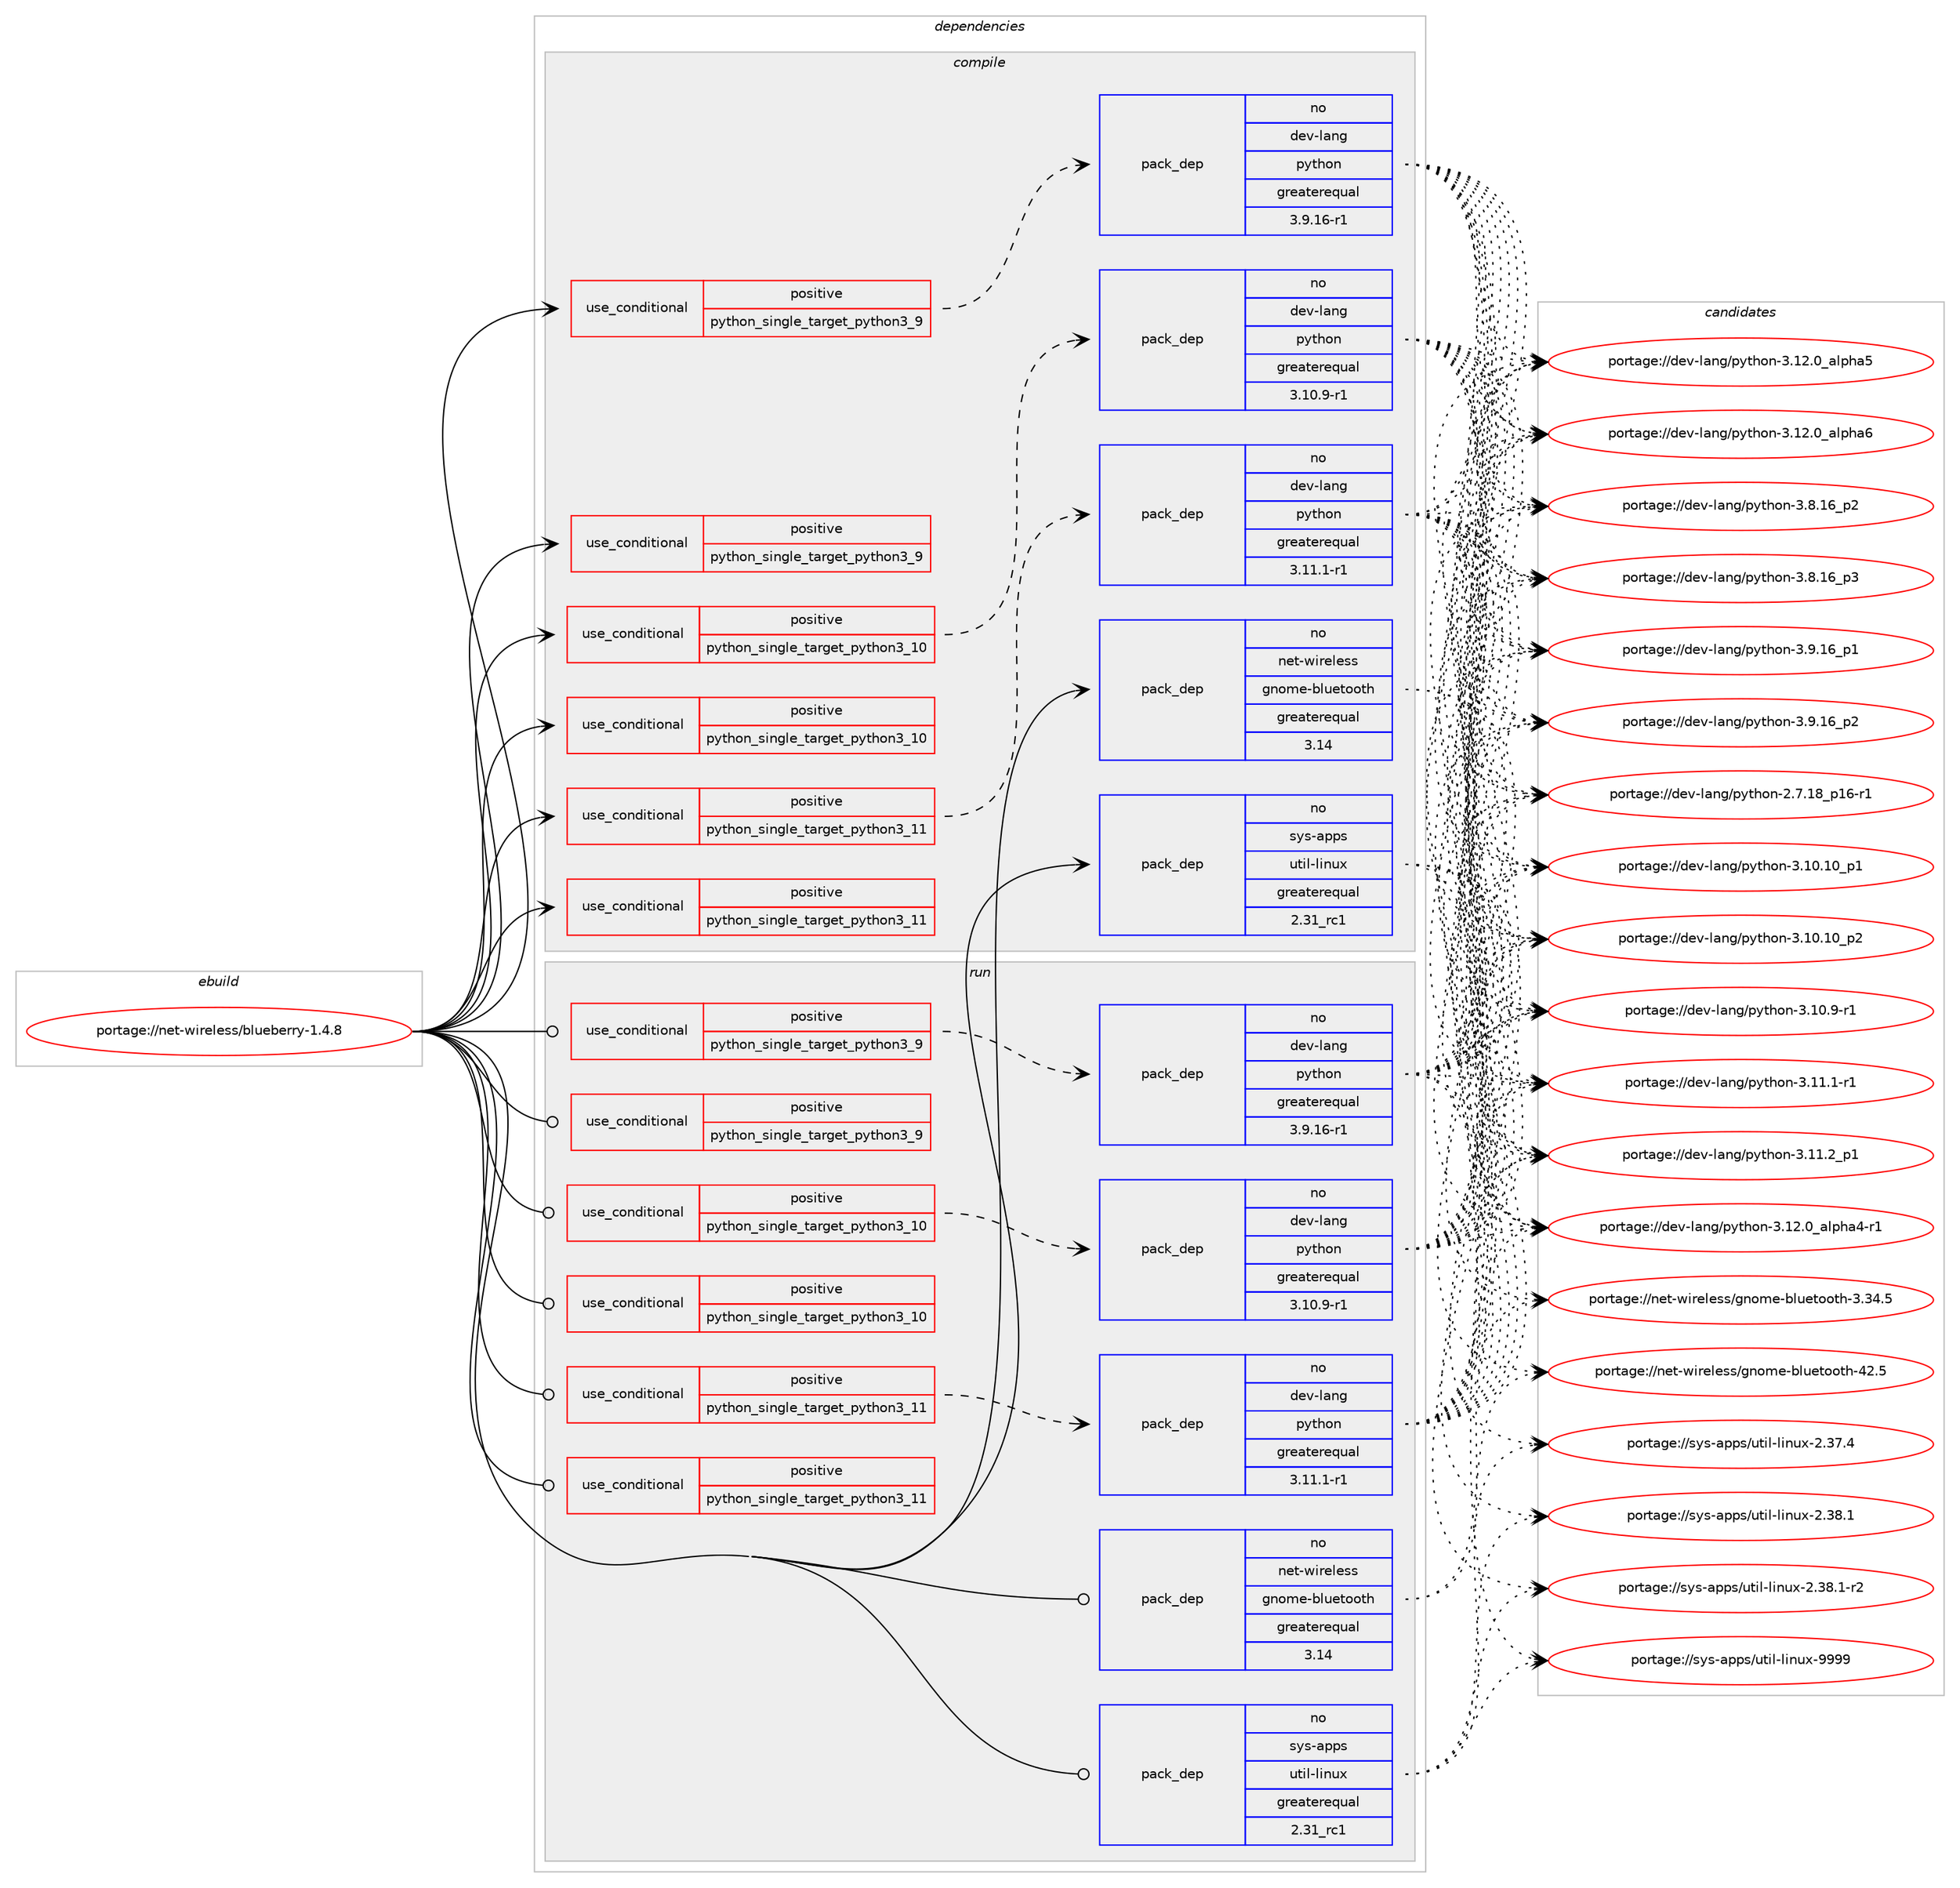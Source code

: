 digraph prolog {

# *************
# Graph options
# *************

newrank=true;
concentrate=true;
compound=true;
graph [rankdir=LR,fontname=Helvetica,fontsize=10,ranksep=1.5];#, ranksep=2.5, nodesep=0.2];
edge  [arrowhead=vee];
node  [fontname=Helvetica,fontsize=10];

# **********
# The ebuild
# **********

subgraph cluster_leftcol {
color=gray;
rank=same;
label=<<i>ebuild</i>>;
id [label="portage://net-wireless/blueberry-1.4.8", color=red, width=4, href="../net-wireless/blueberry-1.4.8.svg"];
}

# ****************
# The dependencies
# ****************

subgraph cluster_midcol {
color=gray;
label=<<i>dependencies</i>>;
subgraph cluster_compile {
fillcolor="#eeeeee";
style=filled;
label=<<i>compile</i>>;
subgraph cond44 {
dependency90 [label=<<TABLE BORDER="0" CELLBORDER="1" CELLSPACING="0" CELLPADDING="4"><TR><TD ROWSPAN="3" CELLPADDING="10">use_conditional</TD></TR><TR><TD>positive</TD></TR><TR><TD>python_single_target_python3_10</TD></TR></TABLE>>, shape=none, color=red];
subgraph pack47 {
dependency91 [label=<<TABLE BORDER="0" CELLBORDER="1" CELLSPACING="0" CELLPADDING="4" WIDTH="220"><TR><TD ROWSPAN="6" CELLPADDING="30">pack_dep</TD></TR><TR><TD WIDTH="110">no</TD></TR><TR><TD>dev-lang</TD></TR><TR><TD>python</TD></TR><TR><TD>greaterequal</TD></TR><TR><TD>3.10.9-r1</TD></TR></TABLE>>, shape=none, color=blue];
}
dependency90:e -> dependency91:w [weight=20,style="dashed",arrowhead="vee"];
}
id:e -> dependency90:w [weight=20,style="solid",arrowhead="vee"];
subgraph cond45 {
dependency92 [label=<<TABLE BORDER="0" CELLBORDER="1" CELLSPACING="0" CELLPADDING="4"><TR><TD ROWSPAN="3" CELLPADDING="10">use_conditional</TD></TR><TR><TD>positive</TD></TR><TR><TD>python_single_target_python3_10</TD></TR></TABLE>>, shape=none, color=red];
# *** BEGIN UNKNOWN DEPENDENCY TYPE (TODO) ***
# dependency92 -> package_dependency(portage://net-wireless/blueberry-1.4.8,install,no,dev-python,dbus-python,none,[,,],[],[use(enable(python_targets_python3_10),negative)])
# *** END UNKNOWN DEPENDENCY TYPE (TODO) ***

# *** BEGIN UNKNOWN DEPENDENCY TYPE (TODO) ***
# dependency92 -> package_dependency(portage://net-wireless/blueberry-1.4.8,install,no,dev-python,pygobject,none,[,,],[slot(3)],[use(enable(python_targets_python3_10),negative)])
# *** END UNKNOWN DEPENDENCY TYPE (TODO) ***

# *** BEGIN UNKNOWN DEPENDENCY TYPE (TODO) ***
# dependency92 -> package_dependency(portage://net-wireless/blueberry-1.4.8,install,no,dev-python,setproctitle,none,[,,],[],[use(enable(python_targets_python3_10),negative)])
# *** END UNKNOWN DEPENDENCY TYPE (TODO) ***

# *** BEGIN UNKNOWN DEPENDENCY TYPE (TODO) ***
# dependency92 -> package_dependency(portage://net-wireless/blueberry-1.4.8,install,no,dev-python,python3-xapp,none,[,,],[],[use(enable(python_targets_python3_10),negative)])
# *** END UNKNOWN DEPENDENCY TYPE (TODO) ***

}
id:e -> dependency92:w [weight=20,style="solid",arrowhead="vee"];
subgraph cond46 {
dependency93 [label=<<TABLE BORDER="0" CELLBORDER="1" CELLSPACING="0" CELLPADDING="4"><TR><TD ROWSPAN="3" CELLPADDING="10">use_conditional</TD></TR><TR><TD>positive</TD></TR><TR><TD>python_single_target_python3_11</TD></TR></TABLE>>, shape=none, color=red];
subgraph pack48 {
dependency94 [label=<<TABLE BORDER="0" CELLBORDER="1" CELLSPACING="0" CELLPADDING="4" WIDTH="220"><TR><TD ROWSPAN="6" CELLPADDING="30">pack_dep</TD></TR><TR><TD WIDTH="110">no</TD></TR><TR><TD>dev-lang</TD></TR><TR><TD>python</TD></TR><TR><TD>greaterequal</TD></TR><TR><TD>3.11.1-r1</TD></TR></TABLE>>, shape=none, color=blue];
}
dependency93:e -> dependency94:w [weight=20,style="dashed",arrowhead="vee"];
}
id:e -> dependency93:w [weight=20,style="solid",arrowhead="vee"];
subgraph cond47 {
dependency95 [label=<<TABLE BORDER="0" CELLBORDER="1" CELLSPACING="0" CELLPADDING="4"><TR><TD ROWSPAN="3" CELLPADDING="10">use_conditional</TD></TR><TR><TD>positive</TD></TR><TR><TD>python_single_target_python3_11</TD></TR></TABLE>>, shape=none, color=red];
# *** BEGIN UNKNOWN DEPENDENCY TYPE (TODO) ***
# dependency95 -> package_dependency(portage://net-wireless/blueberry-1.4.8,install,no,dev-python,dbus-python,none,[,,],[],[use(enable(python_targets_python3_11),negative)])
# *** END UNKNOWN DEPENDENCY TYPE (TODO) ***

# *** BEGIN UNKNOWN DEPENDENCY TYPE (TODO) ***
# dependency95 -> package_dependency(portage://net-wireless/blueberry-1.4.8,install,no,dev-python,pygobject,none,[,,],[slot(3)],[use(enable(python_targets_python3_11),negative)])
# *** END UNKNOWN DEPENDENCY TYPE (TODO) ***

# *** BEGIN UNKNOWN DEPENDENCY TYPE (TODO) ***
# dependency95 -> package_dependency(portage://net-wireless/blueberry-1.4.8,install,no,dev-python,setproctitle,none,[,,],[],[use(enable(python_targets_python3_11),negative)])
# *** END UNKNOWN DEPENDENCY TYPE (TODO) ***

# *** BEGIN UNKNOWN DEPENDENCY TYPE (TODO) ***
# dependency95 -> package_dependency(portage://net-wireless/blueberry-1.4.8,install,no,dev-python,python3-xapp,none,[,,],[],[use(enable(python_targets_python3_11),negative)])
# *** END UNKNOWN DEPENDENCY TYPE (TODO) ***

}
id:e -> dependency95:w [weight=20,style="solid",arrowhead="vee"];
subgraph cond48 {
dependency96 [label=<<TABLE BORDER="0" CELLBORDER="1" CELLSPACING="0" CELLPADDING="4"><TR><TD ROWSPAN="3" CELLPADDING="10">use_conditional</TD></TR><TR><TD>positive</TD></TR><TR><TD>python_single_target_python3_9</TD></TR></TABLE>>, shape=none, color=red];
subgraph pack49 {
dependency97 [label=<<TABLE BORDER="0" CELLBORDER="1" CELLSPACING="0" CELLPADDING="4" WIDTH="220"><TR><TD ROWSPAN="6" CELLPADDING="30">pack_dep</TD></TR><TR><TD WIDTH="110">no</TD></TR><TR><TD>dev-lang</TD></TR><TR><TD>python</TD></TR><TR><TD>greaterequal</TD></TR><TR><TD>3.9.16-r1</TD></TR></TABLE>>, shape=none, color=blue];
}
dependency96:e -> dependency97:w [weight=20,style="dashed",arrowhead="vee"];
}
id:e -> dependency96:w [weight=20,style="solid",arrowhead="vee"];
subgraph cond49 {
dependency98 [label=<<TABLE BORDER="0" CELLBORDER="1" CELLSPACING="0" CELLPADDING="4"><TR><TD ROWSPAN="3" CELLPADDING="10">use_conditional</TD></TR><TR><TD>positive</TD></TR><TR><TD>python_single_target_python3_9</TD></TR></TABLE>>, shape=none, color=red];
# *** BEGIN UNKNOWN DEPENDENCY TYPE (TODO) ***
# dependency98 -> package_dependency(portage://net-wireless/blueberry-1.4.8,install,no,dev-python,dbus-python,none,[,,],[],[use(enable(python_targets_python3_9),negative)])
# *** END UNKNOWN DEPENDENCY TYPE (TODO) ***

# *** BEGIN UNKNOWN DEPENDENCY TYPE (TODO) ***
# dependency98 -> package_dependency(portage://net-wireless/blueberry-1.4.8,install,no,dev-python,pygobject,none,[,,],[slot(3)],[use(enable(python_targets_python3_9),negative)])
# *** END UNKNOWN DEPENDENCY TYPE (TODO) ***

# *** BEGIN UNKNOWN DEPENDENCY TYPE (TODO) ***
# dependency98 -> package_dependency(portage://net-wireless/blueberry-1.4.8,install,no,dev-python,setproctitle,none,[,,],[],[use(enable(python_targets_python3_9),negative)])
# *** END UNKNOWN DEPENDENCY TYPE (TODO) ***

# *** BEGIN UNKNOWN DEPENDENCY TYPE (TODO) ***
# dependency98 -> package_dependency(portage://net-wireless/blueberry-1.4.8,install,no,dev-python,python3-xapp,none,[,,],[],[use(enable(python_targets_python3_9),negative)])
# *** END UNKNOWN DEPENDENCY TYPE (TODO) ***

}
id:e -> dependency98:w [weight=20,style="solid",arrowhead="vee"];
# *** BEGIN UNKNOWN DEPENDENCY TYPE (TODO) ***
# id -> package_dependency(portage://net-wireless/blueberry-1.4.8,install,no,net-wireless,bluez,none,[,,],[],[use(enable(obex),none)])
# *** END UNKNOWN DEPENDENCY TYPE (TODO) ***

# *** BEGIN UNKNOWN DEPENDENCY TYPE (TODO) ***
# id -> package_dependency(portage://net-wireless/blueberry-1.4.8,install,no,net-wireless,bluez-tools,none,[,,],[],[])
# *** END UNKNOWN DEPENDENCY TYPE (TODO) ***

subgraph pack50 {
dependency99 [label=<<TABLE BORDER="0" CELLBORDER="1" CELLSPACING="0" CELLPADDING="4" WIDTH="220"><TR><TD ROWSPAN="6" CELLPADDING="30">pack_dep</TD></TR><TR><TD WIDTH="110">no</TD></TR><TR><TD>net-wireless</TD></TR><TR><TD>gnome-bluetooth</TD></TR><TR><TD>greaterequal</TD></TR><TR><TD>3.14</TD></TR></TABLE>>, shape=none, color=blue];
}
id:e -> dependency99:w [weight=20,style="solid",arrowhead="vee"];
subgraph pack51 {
dependency100 [label=<<TABLE BORDER="0" CELLBORDER="1" CELLSPACING="0" CELLPADDING="4" WIDTH="220"><TR><TD ROWSPAN="6" CELLPADDING="30">pack_dep</TD></TR><TR><TD WIDTH="110">no</TD></TR><TR><TD>sys-apps</TD></TR><TR><TD>util-linux</TD></TR><TR><TD>greaterequal</TD></TR><TR><TD>2.31_rc1</TD></TR></TABLE>>, shape=none, color=blue];
}
id:e -> dependency100:w [weight=20,style="solid",arrowhead="vee"];
# *** BEGIN UNKNOWN DEPENDENCY TYPE (TODO) ***
# id -> package_dependency(portage://net-wireless/blueberry-1.4.8,install,no,x11-libs,libnotify,none,[,,],[],[use(enable(introspection),none)])
# *** END UNKNOWN DEPENDENCY TYPE (TODO) ***

# *** BEGIN UNKNOWN DEPENDENCY TYPE (TODO) ***
# id -> package_dependency(portage://net-wireless/blueberry-1.4.8,install,no,x11-misc,wmctrl,none,[,,],[],[])
# *** END UNKNOWN DEPENDENCY TYPE (TODO) ***

}
subgraph cluster_compileandrun {
fillcolor="#eeeeee";
style=filled;
label=<<i>compile and run</i>>;
}
subgraph cluster_run {
fillcolor="#eeeeee";
style=filled;
label=<<i>run</i>>;
subgraph cond50 {
dependency101 [label=<<TABLE BORDER="0" CELLBORDER="1" CELLSPACING="0" CELLPADDING="4"><TR><TD ROWSPAN="3" CELLPADDING="10">use_conditional</TD></TR><TR><TD>positive</TD></TR><TR><TD>python_single_target_python3_10</TD></TR></TABLE>>, shape=none, color=red];
subgraph pack52 {
dependency102 [label=<<TABLE BORDER="0" CELLBORDER="1" CELLSPACING="0" CELLPADDING="4" WIDTH="220"><TR><TD ROWSPAN="6" CELLPADDING="30">pack_dep</TD></TR><TR><TD WIDTH="110">no</TD></TR><TR><TD>dev-lang</TD></TR><TR><TD>python</TD></TR><TR><TD>greaterequal</TD></TR><TR><TD>3.10.9-r1</TD></TR></TABLE>>, shape=none, color=blue];
}
dependency101:e -> dependency102:w [weight=20,style="dashed",arrowhead="vee"];
}
id:e -> dependency101:w [weight=20,style="solid",arrowhead="odot"];
subgraph cond51 {
dependency103 [label=<<TABLE BORDER="0" CELLBORDER="1" CELLSPACING="0" CELLPADDING="4"><TR><TD ROWSPAN="3" CELLPADDING="10">use_conditional</TD></TR><TR><TD>positive</TD></TR><TR><TD>python_single_target_python3_10</TD></TR></TABLE>>, shape=none, color=red];
# *** BEGIN UNKNOWN DEPENDENCY TYPE (TODO) ***
# dependency103 -> package_dependency(portage://net-wireless/blueberry-1.4.8,run,no,dev-python,dbus-python,none,[,,],[],[use(enable(python_targets_python3_10),negative)])
# *** END UNKNOWN DEPENDENCY TYPE (TODO) ***

# *** BEGIN UNKNOWN DEPENDENCY TYPE (TODO) ***
# dependency103 -> package_dependency(portage://net-wireless/blueberry-1.4.8,run,no,dev-python,pygobject,none,[,,],[slot(3)],[use(enable(python_targets_python3_10),negative)])
# *** END UNKNOWN DEPENDENCY TYPE (TODO) ***

# *** BEGIN UNKNOWN DEPENDENCY TYPE (TODO) ***
# dependency103 -> package_dependency(portage://net-wireless/blueberry-1.4.8,run,no,dev-python,setproctitle,none,[,,],[],[use(enable(python_targets_python3_10),negative)])
# *** END UNKNOWN DEPENDENCY TYPE (TODO) ***

# *** BEGIN UNKNOWN DEPENDENCY TYPE (TODO) ***
# dependency103 -> package_dependency(portage://net-wireless/blueberry-1.4.8,run,no,dev-python,python3-xapp,none,[,,],[],[use(enable(python_targets_python3_10),negative)])
# *** END UNKNOWN DEPENDENCY TYPE (TODO) ***

}
id:e -> dependency103:w [weight=20,style="solid",arrowhead="odot"];
subgraph cond52 {
dependency104 [label=<<TABLE BORDER="0" CELLBORDER="1" CELLSPACING="0" CELLPADDING="4"><TR><TD ROWSPAN="3" CELLPADDING="10">use_conditional</TD></TR><TR><TD>positive</TD></TR><TR><TD>python_single_target_python3_11</TD></TR></TABLE>>, shape=none, color=red];
subgraph pack53 {
dependency105 [label=<<TABLE BORDER="0" CELLBORDER="1" CELLSPACING="0" CELLPADDING="4" WIDTH="220"><TR><TD ROWSPAN="6" CELLPADDING="30">pack_dep</TD></TR><TR><TD WIDTH="110">no</TD></TR><TR><TD>dev-lang</TD></TR><TR><TD>python</TD></TR><TR><TD>greaterequal</TD></TR><TR><TD>3.11.1-r1</TD></TR></TABLE>>, shape=none, color=blue];
}
dependency104:e -> dependency105:w [weight=20,style="dashed",arrowhead="vee"];
}
id:e -> dependency104:w [weight=20,style="solid",arrowhead="odot"];
subgraph cond53 {
dependency106 [label=<<TABLE BORDER="0" CELLBORDER="1" CELLSPACING="0" CELLPADDING="4"><TR><TD ROWSPAN="3" CELLPADDING="10">use_conditional</TD></TR><TR><TD>positive</TD></TR><TR><TD>python_single_target_python3_11</TD></TR></TABLE>>, shape=none, color=red];
# *** BEGIN UNKNOWN DEPENDENCY TYPE (TODO) ***
# dependency106 -> package_dependency(portage://net-wireless/blueberry-1.4.8,run,no,dev-python,dbus-python,none,[,,],[],[use(enable(python_targets_python3_11),negative)])
# *** END UNKNOWN DEPENDENCY TYPE (TODO) ***

# *** BEGIN UNKNOWN DEPENDENCY TYPE (TODO) ***
# dependency106 -> package_dependency(portage://net-wireless/blueberry-1.4.8,run,no,dev-python,pygobject,none,[,,],[slot(3)],[use(enable(python_targets_python3_11),negative)])
# *** END UNKNOWN DEPENDENCY TYPE (TODO) ***

# *** BEGIN UNKNOWN DEPENDENCY TYPE (TODO) ***
# dependency106 -> package_dependency(portage://net-wireless/blueberry-1.4.8,run,no,dev-python,setproctitle,none,[,,],[],[use(enable(python_targets_python3_11),negative)])
# *** END UNKNOWN DEPENDENCY TYPE (TODO) ***

# *** BEGIN UNKNOWN DEPENDENCY TYPE (TODO) ***
# dependency106 -> package_dependency(portage://net-wireless/blueberry-1.4.8,run,no,dev-python,python3-xapp,none,[,,],[],[use(enable(python_targets_python3_11),negative)])
# *** END UNKNOWN DEPENDENCY TYPE (TODO) ***

}
id:e -> dependency106:w [weight=20,style="solid",arrowhead="odot"];
subgraph cond54 {
dependency107 [label=<<TABLE BORDER="0" CELLBORDER="1" CELLSPACING="0" CELLPADDING="4"><TR><TD ROWSPAN="3" CELLPADDING="10">use_conditional</TD></TR><TR><TD>positive</TD></TR><TR><TD>python_single_target_python3_9</TD></TR></TABLE>>, shape=none, color=red];
subgraph pack54 {
dependency108 [label=<<TABLE BORDER="0" CELLBORDER="1" CELLSPACING="0" CELLPADDING="4" WIDTH="220"><TR><TD ROWSPAN="6" CELLPADDING="30">pack_dep</TD></TR><TR><TD WIDTH="110">no</TD></TR><TR><TD>dev-lang</TD></TR><TR><TD>python</TD></TR><TR><TD>greaterequal</TD></TR><TR><TD>3.9.16-r1</TD></TR></TABLE>>, shape=none, color=blue];
}
dependency107:e -> dependency108:w [weight=20,style="dashed",arrowhead="vee"];
}
id:e -> dependency107:w [weight=20,style="solid",arrowhead="odot"];
subgraph cond55 {
dependency109 [label=<<TABLE BORDER="0" CELLBORDER="1" CELLSPACING="0" CELLPADDING="4"><TR><TD ROWSPAN="3" CELLPADDING="10">use_conditional</TD></TR><TR><TD>positive</TD></TR><TR><TD>python_single_target_python3_9</TD></TR></TABLE>>, shape=none, color=red];
# *** BEGIN UNKNOWN DEPENDENCY TYPE (TODO) ***
# dependency109 -> package_dependency(portage://net-wireless/blueberry-1.4.8,run,no,dev-python,dbus-python,none,[,,],[],[use(enable(python_targets_python3_9),negative)])
# *** END UNKNOWN DEPENDENCY TYPE (TODO) ***

# *** BEGIN UNKNOWN DEPENDENCY TYPE (TODO) ***
# dependency109 -> package_dependency(portage://net-wireless/blueberry-1.4.8,run,no,dev-python,pygobject,none,[,,],[slot(3)],[use(enable(python_targets_python3_9),negative)])
# *** END UNKNOWN DEPENDENCY TYPE (TODO) ***

# *** BEGIN UNKNOWN DEPENDENCY TYPE (TODO) ***
# dependency109 -> package_dependency(portage://net-wireless/blueberry-1.4.8,run,no,dev-python,setproctitle,none,[,,],[],[use(enable(python_targets_python3_9),negative)])
# *** END UNKNOWN DEPENDENCY TYPE (TODO) ***

# *** BEGIN UNKNOWN DEPENDENCY TYPE (TODO) ***
# dependency109 -> package_dependency(portage://net-wireless/blueberry-1.4.8,run,no,dev-python,python3-xapp,none,[,,],[],[use(enable(python_targets_python3_9),negative)])
# *** END UNKNOWN DEPENDENCY TYPE (TODO) ***

}
id:e -> dependency109:w [weight=20,style="solid",arrowhead="odot"];
# *** BEGIN UNKNOWN DEPENDENCY TYPE (TODO) ***
# id -> package_dependency(portage://net-wireless/blueberry-1.4.8,run,no,net-wireless,bluez,none,[,,],[],[use(enable(obex),none)])
# *** END UNKNOWN DEPENDENCY TYPE (TODO) ***

# *** BEGIN UNKNOWN DEPENDENCY TYPE (TODO) ***
# id -> package_dependency(portage://net-wireless/blueberry-1.4.8,run,no,net-wireless,bluez-tools,none,[,,],[],[])
# *** END UNKNOWN DEPENDENCY TYPE (TODO) ***

subgraph pack55 {
dependency110 [label=<<TABLE BORDER="0" CELLBORDER="1" CELLSPACING="0" CELLPADDING="4" WIDTH="220"><TR><TD ROWSPAN="6" CELLPADDING="30">pack_dep</TD></TR><TR><TD WIDTH="110">no</TD></TR><TR><TD>net-wireless</TD></TR><TR><TD>gnome-bluetooth</TD></TR><TR><TD>greaterequal</TD></TR><TR><TD>3.14</TD></TR></TABLE>>, shape=none, color=blue];
}
id:e -> dependency110:w [weight=20,style="solid",arrowhead="odot"];
subgraph pack56 {
dependency111 [label=<<TABLE BORDER="0" CELLBORDER="1" CELLSPACING="0" CELLPADDING="4" WIDTH="220"><TR><TD ROWSPAN="6" CELLPADDING="30">pack_dep</TD></TR><TR><TD WIDTH="110">no</TD></TR><TR><TD>sys-apps</TD></TR><TR><TD>util-linux</TD></TR><TR><TD>greaterequal</TD></TR><TR><TD>2.31_rc1</TD></TR></TABLE>>, shape=none, color=blue];
}
id:e -> dependency111:w [weight=20,style="solid",arrowhead="odot"];
# *** BEGIN UNKNOWN DEPENDENCY TYPE (TODO) ***
# id -> package_dependency(portage://net-wireless/blueberry-1.4.8,run,no,x11-libs,libnotify,none,[,,],[],[use(enable(introspection),none)])
# *** END UNKNOWN DEPENDENCY TYPE (TODO) ***

# *** BEGIN UNKNOWN DEPENDENCY TYPE (TODO) ***
# id -> package_dependency(portage://net-wireless/blueberry-1.4.8,run,no,x11-misc,wmctrl,none,[,,],[],[])
# *** END UNKNOWN DEPENDENCY TYPE (TODO) ***

}
}

# **************
# The candidates
# **************

subgraph cluster_choices {
rank=same;
color=gray;
label=<<i>candidates</i>>;

subgraph choice47 {
color=black;
nodesep=1;
choice100101118451089711010347112121116104111110455046554649569511249544511449 [label="portage://dev-lang/python-2.7.18_p16-r1", color=red, width=4,href="../dev-lang/python-2.7.18_p16-r1.svg"];
choice10010111845108971101034711212111610411111045514649484649489511249 [label="portage://dev-lang/python-3.10.10_p1", color=red, width=4,href="../dev-lang/python-3.10.10_p1.svg"];
choice10010111845108971101034711212111610411111045514649484649489511250 [label="portage://dev-lang/python-3.10.10_p2", color=red, width=4,href="../dev-lang/python-3.10.10_p2.svg"];
choice100101118451089711010347112121116104111110455146494846574511449 [label="portage://dev-lang/python-3.10.9-r1", color=red, width=4,href="../dev-lang/python-3.10.9-r1.svg"];
choice100101118451089711010347112121116104111110455146494946494511449 [label="portage://dev-lang/python-3.11.1-r1", color=red, width=4,href="../dev-lang/python-3.11.1-r1.svg"];
choice100101118451089711010347112121116104111110455146494946509511249 [label="portage://dev-lang/python-3.11.2_p1", color=red, width=4,href="../dev-lang/python-3.11.2_p1.svg"];
choice10010111845108971101034711212111610411111045514649504648959710811210497524511449 [label="portage://dev-lang/python-3.12.0_alpha4-r1", color=red, width=4,href="../dev-lang/python-3.12.0_alpha4-r1.svg"];
choice1001011184510897110103471121211161041111104551464950464895971081121049753 [label="portage://dev-lang/python-3.12.0_alpha5", color=red, width=4,href="../dev-lang/python-3.12.0_alpha5.svg"];
choice1001011184510897110103471121211161041111104551464950464895971081121049754 [label="portage://dev-lang/python-3.12.0_alpha6", color=red, width=4,href="../dev-lang/python-3.12.0_alpha6.svg"];
choice100101118451089711010347112121116104111110455146564649549511250 [label="portage://dev-lang/python-3.8.16_p2", color=red, width=4,href="../dev-lang/python-3.8.16_p2.svg"];
choice100101118451089711010347112121116104111110455146564649549511251 [label="portage://dev-lang/python-3.8.16_p3", color=red, width=4,href="../dev-lang/python-3.8.16_p3.svg"];
choice100101118451089711010347112121116104111110455146574649549511249 [label="portage://dev-lang/python-3.9.16_p1", color=red, width=4,href="../dev-lang/python-3.9.16_p1.svg"];
choice100101118451089711010347112121116104111110455146574649549511250 [label="portage://dev-lang/python-3.9.16_p2", color=red, width=4,href="../dev-lang/python-3.9.16_p2.svg"];
dependency91:e -> choice100101118451089711010347112121116104111110455046554649569511249544511449:w [style=dotted,weight="100"];
dependency91:e -> choice10010111845108971101034711212111610411111045514649484649489511249:w [style=dotted,weight="100"];
dependency91:e -> choice10010111845108971101034711212111610411111045514649484649489511250:w [style=dotted,weight="100"];
dependency91:e -> choice100101118451089711010347112121116104111110455146494846574511449:w [style=dotted,weight="100"];
dependency91:e -> choice100101118451089711010347112121116104111110455146494946494511449:w [style=dotted,weight="100"];
dependency91:e -> choice100101118451089711010347112121116104111110455146494946509511249:w [style=dotted,weight="100"];
dependency91:e -> choice10010111845108971101034711212111610411111045514649504648959710811210497524511449:w [style=dotted,weight="100"];
dependency91:e -> choice1001011184510897110103471121211161041111104551464950464895971081121049753:w [style=dotted,weight="100"];
dependency91:e -> choice1001011184510897110103471121211161041111104551464950464895971081121049754:w [style=dotted,weight="100"];
dependency91:e -> choice100101118451089711010347112121116104111110455146564649549511250:w [style=dotted,weight="100"];
dependency91:e -> choice100101118451089711010347112121116104111110455146564649549511251:w [style=dotted,weight="100"];
dependency91:e -> choice100101118451089711010347112121116104111110455146574649549511249:w [style=dotted,weight="100"];
dependency91:e -> choice100101118451089711010347112121116104111110455146574649549511250:w [style=dotted,weight="100"];
}
subgraph choice48 {
color=black;
nodesep=1;
choice100101118451089711010347112121116104111110455046554649569511249544511449 [label="portage://dev-lang/python-2.7.18_p16-r1", color=red, width=4,href="../dev-lang/python-2.7.18_p16-r1.svg"];
choice10010111845108971101034711212111610411111045514649484649489511249 [label="portage://dev-lang/python-3.10.10_p1", color=red, width=4,href="../dev-lang/python-3.10.10_p1.svg"];
choice10010111845108971101034711212111610411111045514649484649489511250 [label="portage://dev-lang/python-3.10.10_p2", color=red, width=4,href="../dev-lang/python-3.10.10_p2.svg"];
choice100101118451089711010347112121116104111110455146494846574511449 [label="portage://dev-lang/python-3.10.9-r1", color=red, width=4,href="../dev-lang/python-3.10.9-r1.svg"];
choice100101118451089711010347112121116104111110455146494946494511449 [label="portage://dev-lang/python-3.11.1-r1", color=red, width=4,href="../dev-lang/python-3.11.1-r1.svg"];
choice100101118451089711010347112121116104111110455146494946509511249 [label="portage://dev-lang/python-3.11.2_p1", color=red, width=4,href="../dev-lang/python-3.11.2_p1.svg"];
choice10010111845108971101034711212111610411111045514649504648959710811210497524511449 [label="portage://dev-lang/python-3.12.0_alpha4-r1", color=red, width=4,href="../dev-lang/python-3.12.0_alpha4-r1.svg"];
choice1001011184510897110103471121211161041111104551464950464895971081121049753 [label="portage://dev-lang/python-3.12.0_alpha5", color=red, width=4,href="../dev-lang/python-3.12.0_alpha5.svg"];
choice1001011184510897110103471121211161041111104551464950464895971081121049754 [label="portage://dev-lang/python-3.12.0_alpha6", color=red, width=4,href="../dev-lang/python-3.12.0_alpha6.svg"];
choice100101118451089711010347112121116104111110455146564649549511250 [label="portage://dev-lang/python-3.8.16_p2", color=red, width=4,href="../dev-lang/python-3.8.16_p2.svg"];
choice100101118451089711010347112121116104111110455146564649549511251 [label="portage://dev-lang/python-3.8.16_p3", color=red, width=4,href="../dev-lang/python-3.8.16_p3.svg"];
choice100101118451089711010347112121116104111110455146574649549511249 [label="portage://dev-lang/python-3.9.16_p1", color=red, width=4,href="../dev-lang/python-3.9.16_p1.svg"];
choice100101118451089711010347112121116104111110455146574649549511250 [label="portage://dev-lang/python-3.9.16_p2", color=red, width=4,href="../dev-lang/python-3.9.16_p2.svg"];
dependency94:e -> choice100101118451089711010347112121116104111110455046554649569511249544511449:w [style=dotted,weight="100"];
dependency94:e -> choice10010111845108971101034711212111610411111045514649484649489511249:w [style=dotted,weight="100"];
dependency94:e -> choice10010111845108971101034711212111610411111045514649484649489511250:w [style=dotted,weight="100"];
dependency94:e -> choice100101118451089711010347112121116104111110455146494846574511449:w [style=dotted,weight="100"];
dependency94:e -> choice100101118451089711010347112121116104111110455146494946494511449:w [style=dotted,weight="100"];
dependency94:e -> choice100101118451089711010347112121116104111110455146494946509511249:w [style=dotted,weight="100"];
dependency94:e -> choice10010111845108971101034711212111610411111045514649504648959710811210497524511449:w [style=dotted,weight="100"];
dependency94:e -> choice1001011184510897110103471121211161041111104551464950464895971081121049753:w [style=dotted,weight="100"];
dependency94:e -> choice1001011184510897110103471121211161041111104551464950464895971081121049754:w [style=dotted,weight="100"];
dependency94:e -> choice100101118451089711010347112121116104111110455146564649549511250:w [style=dotted,weight="100"];
dependency94:e -> choice100101118451089711010347112121116104111110455146564649549511251:w [style=dotted,weight="100"];
dependency94:e -> choice100101118451089711010347112121116104111110455146574649549511249:w [style=dotted,weight="100"];
dependency94:e -> choice100101118451089711010347112121116104111110455146574649549511250:w [style=dotted,weight="100"];
}
subgraph choice49 {
color=black;
nodesep=1;
choice100101118451089711010347112121116104111110455046554649569511249544511449 [label="portage://dev-lang/python-2.7.18_p16-r1", color=red, width=4,href="../dev-lang/python-2.7.18_p16-r1.svg"];
choice10010111845108971101034711212111610411111045514649484649489511249 [label="portage://dev-lang/python-3.10.10_p1", color=red, width=4,href="../dev-lang/python-3.10.10_p1.svg"];
choice10010111845108971101034711212111610411111045514649484649489511250 [label="portage://dev-lang/python-3.10.10_p2", color=red, width=4,href="../dev-lang/python-3.10.10_p2.svg"];
choice100101118451089711010347112121116104111110455146494846574511449 [label="portage://dev-lang/python-3.10.9-r1", color=red, width=4,href="../dev-lang/python-3.10.9-r1.svg"];
choice100101118451089711010347112121116104111110455146494946494511449 [label="portage://dev-lang/python-3.11.1-r1", color=red, width=4,href="../dev-lang/python-3.11.1-r1.svg"];
choice100101118451089711010347112121116104111110455146494946509511249 [label="portage://dev-lang/python-3.11.2_p1", color=red, width=4,href="../dev-lang/python-3.11.2_p1.svg"];
choice10010111845108971101034711212111610411111045514649504648959710811210497524511449 [label="portage://dev-lang/python-3.12.0_alpha4-r1", color=red, width=4,href="../dev-lang/python-3.12.0_alpha4-r1.svg"];
choice1001011184510897110103471121211161041111104551464950464895971081121049753 [label="portage://dev-lang/python-3.12.0_alpha5", color=red, width=4,href="../dev-lang/python-3.12.0_alpha5.svg"];
choice1001011184510897110103471121211161041111104551464950464895971081121049754 [label="portage://dev-lang/python-3.12.0_alpha6", color=red, width=4,href="../dev-lang/python-3.12.0_alpha6.svg"];
choice100101118451089711010347112121116104111110455146564649549511250 [label="portage://dev-lang/python-3.8.16_p2", color=red, width=4,href="../dev-lang/python-3.8.16_p2.svg"];
choice100101118451089711010347112121116104111110455146564649549511251 [label="portage://dev-lang/python-3.8.16_p3", color=red, width=4,href="../dev-lang/python-3.8.16_p3.svg"];
choice100101118451089711010347112121116104111110455146574649549511249 [label="portage://dev-lang/python-3.9.16_p1", color=red, width=4,href="../dev-lang/python-3.9.16_p1.svg"];
choice100101118451089711010347112121116104111110455146574649549511250 [label="portage://dev-lang/python-3.9.16_p2", color=red, width=4,href="../dev-lang/python-3.9.16_p2.svg"];
dependency97:e -> choice100101118451089711010347112121116104111110455046554649569511249544511449:w [style=dotted,weight="100"];
dependency97:e -> choice10010111845108971101034711212111610411111045514649484649489511249:w [style=dotted,weight="100"];
dependency97:e -> choice10010111845108971101034711212111610411111045514649484649489511250:w [style=dotted,weight="100"];
dependency97:e -> choice100101118451089711010347112121116104111110455146494846574511449:w [style=dotted,weight="100"];
dependency97:e -> choice100101118451089711010347112121116104111110455146494946494511449:w [style=dotted,weight="100"];
dependency97:e -> choice100101118451089711010347112121116104111110455146494946509511249:w [style=dotted,weight="100"];
dependency97:e -> choice10010111845108971101034711212111610411111045514649504648959710811210497524511449:w [style=dotted,weight="100"];
dependency97:e -> choice1001011184510897110103471121211161041111104551464950464895971081121049753:w [style=dotted,weight="100"];
dependency97:e -> choice1001011184510897110103471121211161041111104551464950464895971081121049754:w [style=dotted,weight="100"];
dependency97:e -> choice100101118451089711010347112121116104111110455146564649549511250:w [style=dotted,weight="100"];
dependency97:e -> choice100101118451089711010347112121116104111110455146564649549511251:w [style=dotted,weight="100"];
dependency97:e -> choice100101118451089711010347112121116104111110455146574649549511249:w [style=dotted,weight="100"];
dependency97:e -> choice100101118451089711010347112121116104111110455146574649549511250:w [style=dotted,weight="100"];
}
subgraph choice50 {
color=black;
nodesep=1;
choice1101011164511910511410110810111511547103110111109101459810811710111611111111610445514651524653 [label="portage://net-wireless/gnome-bluetooth-3.34.5", color=red, width=4,href="../net-wireless/gnome-bluetooth-3.34.5.svg"];
choice110101116451191051141011081011151154710311011110910145981081171011161111111161044552504653 [label="portage://net-wireless/gnome-bluetooth-42.5", color=red, width=4,href="../net-wireless/gnome-bluetooth-42.5.svg"];
dependency99:e -> choice1101011164511910511410110810111511547103110111109101459810811710111611111111610445514651524653:w [style=dotted,weight="100"];
dependency99:e -> choice110101116451191051141011081011151154710311011110910145981081171011161111111161044552504653:w [style=dotted,weight="100"];
}
subgraph choice51 {
color=black;
nodesep=1;
choice1151211154597112112115471171161051084510810511011712045504651554652 [label="portage://sys-apps/util-linux-2.37.4", color=red, width=4,href="../sys-apps/util-linux-2.37.4.svg"];
choice1151211154597112112115471171161051084510810511011712045504651564649 [label="portage://sys-apps/util-linux-2.38.1", color=red, width=4,href="../sys-apps/util-linux-2.38.1.svg"];
choice11512111545971121121154711711610510845108105110117120455046515646494511450 [label="portage://sys-apps/util-linux-2.38.1-r2", color=red, width=4,href="../sys-apps/util-linux-2.38.1-r2.svg"];
choice115121115459711211211547117116105108451081051101171204557575757 [label="portage://sys-apps/util-linux-9999", color=red, width=4,href="../sys-apps/util-linux-9999.svg"];
dependency100:e -> choice1151211154597112112115471171161051084510810511011712045504651554652:w [style=dotted,weight="100"];
dependency100:e -> choice1151211154597112112115471171161051084510810511011712045504651564649:w [style=dotted,weight="100"];
dependency100:e -> choice11512111545971121121154711711610510845108105110117120455046515646494511450:w [style=dotted,weight="100"];
dependency100:e -> choice115121115459711211211547117116105108451081051101171204557575757:w [style=dotted,weight="100"];
}
subgraph choice52 {
color=black;
nodesep=1;
choice100101118451089711010347112121116104111110455046554649569511249544511449 [label="portage://dev-lang/python-2.7.18_p16-r1", color=red, width=4,href="../dev-lang/python-2.7.18_p16-r1.svg"];
choice10010111845108971101034711212111610411111045514649484649489511249 [label="portage://dev-lang/python-3.10.10_p1", color=red, width=4,href="../dev-lang/python-3.10.10_p1.svg"];
choice10010111845108971101034711212111610411111045514649484649489511250 [label="portage://dev-lang/python-3.10.10_p2", color=red, width=4,href="../dev-lang/python-3.10.10_p2.svg"];
choice100101118451089711010347112121116104111110455146494846574511449 [label="portage://dev-lang/python-3.10.9-r1", color=red, width=4,href="../dev-lang/python-3.10.9-r1.svg"];
choice100101118451089711010347112121116104111110455146494946494511449 [label="portage://dev-lang/python-3.11.1-r1", color=red, width=4,href="../dev-lang/python-3.11.1-r1.svg"];
choice100101118451089711010347112121116104111110455146494946509511249 [label="portage://dev-lang/python-3.11.2_p1", color=red, width=4,href="../dev-lang/python-3.11.2_p1.svg"];
choice10010111845108971101034711212111610411111045514649504648959710811210497524511449 [label="portage://dev-lang/python-3.12.0_alpha4-r1", color=red, width=4,href="../dev-lang/python-3.12.0_alpha4-r1.svg"];
choice1001011184510897110103471121211161041111104551464950464895971081121049753 [label="portage://dev-lang/python-3.12.0_alpha5", color=red, width=4,href="../dev-lang/python-3.12.0_alpha5.svg"];
choice1001011184510897110103471121211161041111104551464950464895971081121049754 [label="portage://dev-lang/python-3.12.0_alpha6", color=red, width=4,href="../dev-lang/python-3.12.0_alpha6.svg"];
choice100101118451089711010347112121116104111110455146564649549511250 [label="portage://dev-lang/python-3.8.16_p2", color=red, width=4,href="../dev-lang/python-3.8.16_p2.svg"];
choice100101118451089711010347112121116104111110455146564649549511251 [label="portage://dev-lang/python-3.8.16_p3", color=red, width=4,href="../dev-lang/python-3.8.16_p3.svg"];
choice100101118451089711010347112121116104111110455146574649549511249 [label="portage://dev-lang/python-3.9.16_p1", color=red, width=4,href="../dev-lang/python-3.9.16_p1.svg"];
choice100101118451089711010347112121116104111110455146574649549511250 [label="portage://dev-lang/python-3.9.16_p2", color=red, width=4,href="../dev-lang/python-3.9.16_p2.svg"];
dependency102:e -> choice100101118451089711010347112121116104111110455046554649569511249544511449:w [style=dotted,weight="100"];
dependency102:e -> choice10010111845108971101034711212111610411111045514649484649489511249:w [style=dotted,weight="100"];
dependency102:e -> choice10010111845108971101034711212111610411111045514649484649489511250:w [style=dotted,weight="100"];
dependency102:e -> choice100101118451089711010347112121116104111110455146494846574511449:w [style=dotted,weight="100"];
dependency102:e -> choice100101118451089711010347112121116104111110455146494946494511449:w [style=dotted,weight="100"];
dependency102:e -> choice100101118451089711010347112121116104111110455146494946509511249:w [style=dotted,weight="100"];
dependency102:e -> choice10010111845108971101034711212111610411111045514649504648959710811210497524511449:w [style=dotted,weight="100"];
dependency102:e -> choice1001011184510897110103471121211161041111104551464950464895971081121049753:w [style=dotted,weight="100"];
dependency102:e -> choice1001011184510897110103471121211161041111104551464950464895971081121049754:w [style=dotted,weight="100"];
dependency102:e -> choice100101118451089711010347112121116104111110455146564649549511250:w [style=dotted,weight="100"];
dependency102:e -> choice100101118451089711010347112121116104111110455146564649549511251:w [style=dotted,weight="100"];
dependency102:e -> choice100101118451089711010347112121116104111110455146574649549511249:w [style=dotted,weight="100"];
dependency102:e -> choice100101118451089711010347112121116104111110455146574649549511250:w [style=dotted,weight="100"];
}
subgraph choice53 {
color=black;
nodesep=1;
choice100101118451089711010347112121116104111110455046554649569511249544511449 [label="portage://dev-lang/python-2.7.18_p16-r1", color=red, width=4,href="../dev-lang/python-2.7.18_p16-r1.svg"];
choice10010111845108971101034711212111610411111045514649484649489511249 [label="portage://dev-lang/python-3.10.10_p1", color=red, width=4,href="../dev-lang/python-3.10.10_p1.svg"];
choice10010111845108971101034711212111610411111045514649484649489511250 [label="portage://dev-lang/python-3.10.10_p2", color=red, width=4,href="../dev-lang/python-3.10.10_p2.svg"];
choice100101118451089711010347112121116104111110455146494846574511449 [label="portage://dev-lang/python-3.10.9-r1", color=red, width=4,href="../dev-lang/python-3.10.9-r1.svg"];
choice100101118451089711010347112121116104111110455146494946494511449 [label="portage://dev-lang/python-3.11.1-r1", color=red, width=4,href="../dev-lang/python-3.11.1-r1.svg"];
choice100101118451089711010347112121116104111110455146494946509511249 [label="portage://dev-lang/python-3.11.2_p1", color=red, width=4,href="../dev-lang/python-3.11.2_p1.svg"];
choice10010111845108971101034711212111610411111045514649504648959710811210497524511449 [label="portage://dev-lang/python-3.12.0_alpha4-r1", color=red, width=4,href="../dev-lang/python-3.12.0_alpha4-r1.svg"];
choice1001011184510897110103471121211161041111104551464950464895971081121049753 [label="portage://dev-lang/python-3.12.0_alpha5", color=red, width=4,href="../dev-lang/python-3.12.0_alpha5.svg"];
choice1001011184510897110103471121211161041111104551464950464895971081121049754 [label="portage://dev-lang/python-3.12.0_alpha6", color=red, width=4,href="../dev-lang/python-3.12.0_alpha6.svg"];
choice100101118451089711010347112121116104111110455146564649549511250 [label="portage://dev-lang/python-3.8.16_p2", color=red, width=4,href="../dev-lang/python-3.8.16_p2.svg"];
choice100101118451089711010347112121116104111110455146564649549511251 [label="portage://dev-lang/python-3.8.16_p3", color=red, width=4,href="../dev-lang/python-3.8.16_p3.svg"];
choice100101118451089711010347112121116104111110455146574649549511249 [label="portage://dev-lang/python-3.9.16_p1", color=red, width=4,href="../dev-lang/python-3.9.16_p1.svg"];
choice100101118451089711010347112121116104111110455146574649549511250 [label="portage://dev-lang/python-3.9.16_p2", color=red, width=4,href="../dev-lang/python-3.9.16_p2.svg"];
dependency105:e -> choice100101118451089711010347112121116104111110455046554649569511249544511449:w [style=dotted,weight="100"];
dependency105:e -> choice10010111845108971101034711212111610411111045514649484649489511249:w [style=dotted,weight="100"];
dependency105:e -> choice10010111845108971101034711212111610411111045514649484649489511250:w [style=dotted,weight="100"];
dependency105:e -> choice100101118451089711010347112121116104111110455146494846574511449:w [style=dotted,weight="100"];
dependency105:e -> choice100101118451089711010347112121116104111110455146494946494511449:w [style=dotted,weight="100"];
dependency105:e -> choice100101118451089711010347112121116104111110455146494946509511249:w [style=dotted,weight="100"];
dependency105:e -> choice10010111845108971101034711212111610411111045514649504648959710811210497524511449:w [style=dotted,weight="100"];
dependency105:e -> choice1001011184510897110103471121211161041111104551464950464895971081121049753:w [style=dotted,weight="100"];
dependency105:e -> choice1001011184510897110103471121211161041111104551464950464895971081121049754:w [style=dotted,weight="100"];
dependency105:e -> choice100101118451089711010347112121116104111110455146564649549511250:w [style=dotted,weight="100"];
dependency105:e -> choice100101118451089711010347112121116104111110455146564649549511251:w [style=dotted,weight="100"];
dependency105:e -> choice100101118451089711010347112121116104111110455146574649549511249:w [style=dotted,weight="100"];
dependency105:e -> choice100101118451089711010347112121116104111110455146574649549511250:w [style=dotted,weight="100"];
}
subgraph choice54 {
color=black;
nodesep=1;
choice100101118451089711010347112121116104111110455046554649569511249544511449 [label="portage://dev-lang/python-2.7.18_p16-r1", color=red, width=4,href="../dev-lang/python-2.7.18_p16-r1.svg"];
choice10010111845108971101034711212111610411111045514649484649489511249 [label="portage://dev-lang/python-3.10.10_p1", color=red, width=4,href="../dev-lang/python-3.10.10_p1.svg"];
choice10010111845108971101034711212111610411111045514649484649489511250 [label="portage://dev-lang/python-3.10.10_p2", color=red, width=4,href="../dev-lang/python-3.10.10_p2.svg"];
choice100101118451089711010347112121116104111110455146494846574511449 [label="portage://dev-lang/python-3.10.9-r1", color=red, width=4,href="../dev-lang/python-3.10.9-r1.svg"];
choice100101118451089711010347112121116104111110455146494946494511449 [label="portage://dev-lang/python-3.11.1-r1", color=red, width=4,href="../dev-lang/python-3.11.1-r1.svg"];
choice100101118451089711010347112121116104111110455146494946509511249 [label="portage://dev-lang/python-3.11.2_p1", color=red, width=4,href="../dev-lang/python-3.11.2_p1.svg"];
choice10010111845108971101034711212111610411111045514649504648959710811210497524511449 [label="portage://dev-lang/python-3.12.0_alpha4-r1", color=red, width=4,href="../dev-lang/python-3.12.0_alpha4-r1.svg"];
choice1001011184510897110103471121211161041111104551464950464895971081121049753 [label="portage://dev-lang/python-3.12.0_alpha5", color=red, width=4,href="../dev-lang/python-3.12.0_alpha5.svg"];
choice1001011184510897110103471121211161041111104551464950464895971081121049754 [label="portage://dev-lang/python-3.12.0_alpha6", color=red, width=4,href="../dev-lang/python-3.12.0_alpha6.svg"];
choice100101118451089711010347112121116104111110455146564649549511250 [label="portage://dev-lang/python-3.8.16_p2", color=red, width=4,href="../dev-lang/python-3.8.16_p2.svg"];
choice100101118451089711010347112121116104111110455146564649549511251 [label="portage://dev-lang/python-3.8.16_p3", color=red, width=4,href="../dev-lang/python-3.8.16_p3.svg"];
choice100101118451089711010347112121116104111110455146574649549511249 [label="portage://dev-lang/python-3.9.16_p1", color=red, width=4,href="../dev-lang/python-3.9.16_p1.svg"];
choice100101118451089711010347112121116104111110455146574649549511250 [label="portage://dev-lang/python-3.9.16_p2", color=red, width=4,href="../dev-lang/python-3.9.16_p2.svg"];
dependency108:e -> choice100101118451089711010347112121116104111110455046554649569511249544511449:w [style=dotted,weight="100"];
dependency108:e -> choice10010111845108971101034711212111610411111045514649484649489511249:w [style=dotted,weight="100"];
dependency108:e -> choice10010111845108971101034711212111610411111045514649484649489511250:w [style=dotted,weight="100"];
dependency108:e -> choice100101118451089711010347112121116104111110455146494846574511449:w [style=dotted,weight="100"];
dependency108:e -> choice100101118451089711010347112121116104111110455146494946494511449:w [style=dotted,weight="100"];
dependency108:e -> choice100101118451089711010347112121116104111110455146494946509511249:w [style=dotted,weight="100"];
dependency108:e -> choice10010111845108971101034711212111610411111045514649504648959710811210497524511449:w [style=dotted,weight="100"];
dependency108:e -> choice1001011184510897110103471121211161041111104551464950464895971081121049753:w [style=dotted,weight="100"];
dependency108:e -> choice1001011184510897110103471121211161041111104551464950464895971081121049754:w [style=dotted,weight="100"];
dependency108:e -> choice100101118451089711010347112121116104111110455146564649549511250:w [style=dotted,weight="100"];
dependency108:e -> choice100101118451089711010347112121116104111110455146564649549511251:w [style=dotted,weight="100"];
dependency108:e -> choice100101118451089711010347112121116104111110455146574649549511249:w [style=dotted,weight="100"];
dependency108:e -> choice100101118451089711010347112121116104111110455146574649549511250:w [style=dotted,weight="100"];
}
subgraph choice55 {
color=black;
nodesep=1;
choice1101011164511910511410110810111511547103110111109101459810811710111611111111610445514651524653 [label="portage://net-wireless/gnome-bluetooth-3.34.5", color=red, width=4,href="../net-wireless/gnome-bluetooth-3.34.5.svg"];
choice110101116451191051141011081011151154710311011110910145981081171011161111111161044552504653 [label="portage://net-wireless/gnome-bluetooth-42.5", color=red, width=4,href="../net-wireless/gnome-bluetooth-42.5.svg"];
dependency110:e -> choice1101011164511910511410110810111511547103110111109101459810811710111611111111610445514651524653:w [style=dotted,weight="100"];
dependency110:e -> choice110101116451191051141011081011151154710311011110910145981081171011161111111161044552504653:w [style=dotted,weight="100"];
}
subgraph choice56 {
color=black;
nodesep=1;
choice1151211154597112112115471171161051084510810511011712045504651554652 [label="portage://sys-apps/util-linux-2.37.4", color=red, width=4,href="../sys-apps/util-linux-2.37.4.svg"];
choice1151211154597112112115471171161051084510810511011712045504651564649 [label="portage://sys-apps/util-linux-2.38.1", color=red, width=4,href="../sys-apps/util-linux-2.38.1.svg"];
choice11512111545971121121154711711610510845108105110117120455046515646494511450 [label="portage://sys-apps/util-linux-2.38.1-r2", color=red, width=4,href="../sys-apps/util-linux-2.38.1-r2.svg"];
choice115121115459711211211547117116105108451081051101171204557575757 [label="portage://sys-apps/util-linux-9999", color=red, width=4,href="../sys-apps/util-linux-9999.svg"];
dependency111:e -> choice1151211154597112112115471171161051084510810511011712045504651554652:w [style=dotted,weight="100"];
dependency111:e -> choice1151211154597112112115471171161051084510810511011712045504651564649:w [style=dotted,weight="100"];
dependency111:e -> choice11512111545971121121154711711610510845108105110117120455046515646494511450:w [style=dotted,weight="100"];
dependency111:e -> choice115121115459711211211547117116105108451081051101171204557575757:w [style=dotted,weight="100"];
}
}

}
